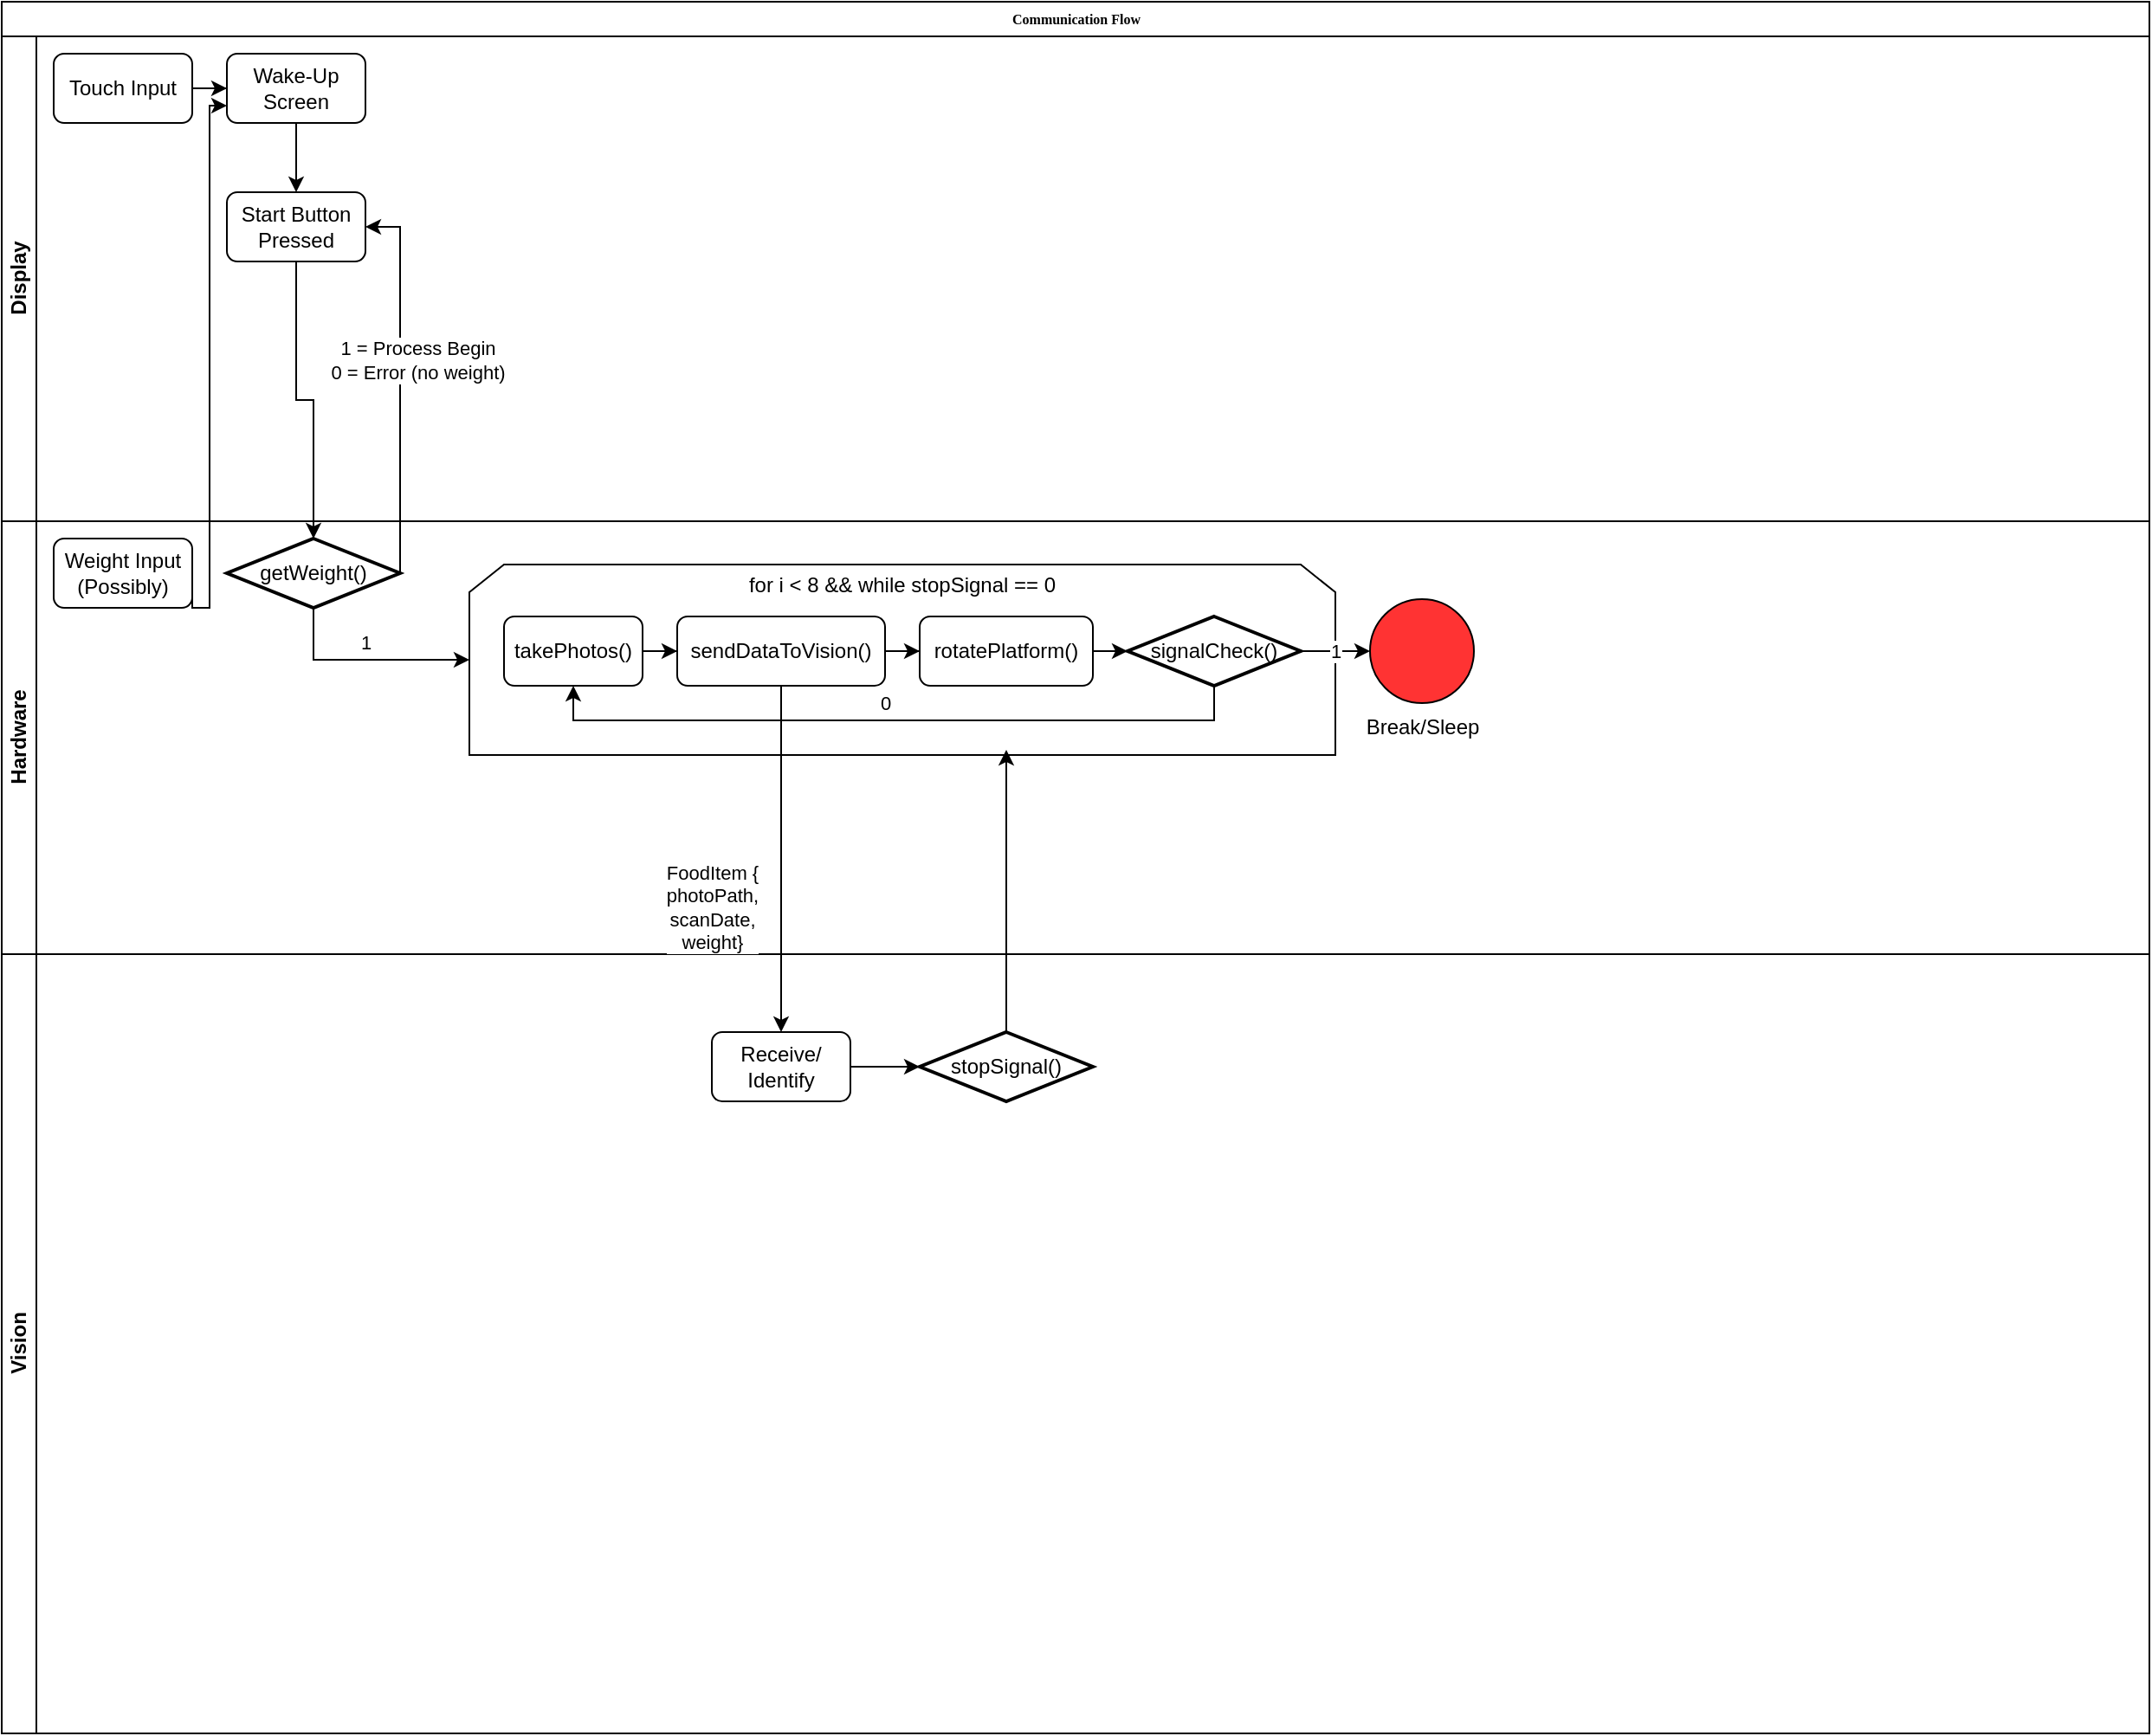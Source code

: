 <mxfile version="26.0.14">
  <diagram name="Page-1" id="c7488fd3-1785-93aa-aadb-54a6760d102a">
    <mxGraphModel dx="1969" dy="919" grid="1" gridSize="10" guides="1" tooltips="1" connect="1" arrows="1" fold="1" page="1" pageScale="1" pageWidth="1100" pageHeight="850" background="none" math="0" shadow="0">
      <root>
        <mxCell id="0" />
        <mxCell id="1" parent="0" />
        <mxCell id="2b4e8129b02d487f-1" value="Communication Flow" style="swimlane;html=1;childLayout=stackLayout;horizontal=1;startSize=20;horizontalStack=0;rounded=0;shadow=0;labelBackgroundColor=none;strokeWidth=1;fontFamily=Verdana;fontSize=8;align=center;" parent="1" vertex="1">
          <mxGeometry x="10" y="10" width="1240" height="1000" as="geometry" />
        </mxCell>
        <mxCell id="2b4e8129b02d487f-2" value="Display" style="swimlane;html=1;startSize=20;horizontal=0;" parent="2b4e8129b02d487f-1" vertex="1">
          <mxGeometry y="20" width="1240" height="280" as="geometry" />
        </mxCell>
        <mxCell id="snoJyz_RMj4-58Zv0lQL-7" value="" style="edgeStyle=orthogonalEdgeStyle;rounded=0;orthogonalLoop=1;jettySize=auto;html=1;" parent="2b4e8129b02d487f-2" source="snoJyz_RMj4-58Zv0lQL-3" target="snoJyz_RMj4-58Zv0lQL-6" edge="1">
          <mxGeometry relative="1" as="geometry" />
        </mxCell>
        <mxCell id="snoJyz_RMj4-58Zv0lQL-3" value="Touch Input" style="rounded=1;whiteSpace=wrap;html=1;" parent="2b4e8129b02d487f-2" vertex="1">
          <mxGeometry x="30" y="10" width="80" height="40" as="geometry" />
        </mxCell>
        <mxCell id="snoJyz_RMj4-58Zv0lQL-10" value="" style="edgeStyle=orthogonalEdgeStyle;rounded=0;orthogonalLoop=1;jettySize=auto;html=1;" parent="2b4e8129b02d487f-2" source="snoJyz_RMj4-58Zv0lQL-6" target="snoJyz_RMj4-58Zv0lQL-9" edge="1">
          <mxGeometry relative="1" as="geometry" />
        </mxCell>
        <mxCell id="snoJyz_RMj4-58Zv0lQL-6" value="Wake-Up Screen" style="rounded=1;whiteSpace=wrap;html=1;" parent="2b4e8129b02d487f-2" vertex="1">
          <mxGeometry x="130" y="10" width="80" height="40" as="geometry" />
        </mxCell>
        <mxCell id="snoJyz_RMj4-58Zv0lQL-9" value="Start Button Pressed" style="rounded=1;whiteSpace=wrap;html=1;" parent="2b4e8129b02d487f-2" vertex="1">
          <mxGeometry x="130" y="90" width="80" height="40" as="geometry" />
        </mxCell>
        <mxCell id="snoJyz_RMj4-58Zv0lQL-8" style="edgeStyle=orthogonalEdgeStyle;rounded=0;orthogonalLoop=1;jettySize=auto;html=1;exitX=1;exitY=0.5;exitDx=0;exitDy=0;entryX=0;entryY=0.75;entryDx=0;entryDy=0;" parent="2b4e8129b02d487f-1" source="snoJyz_RMj4-58Zv0lQL-5" target="snoJyz_RMj4-58Zv0lQL-6" edge="1">
          <mxGeometry relative="1" as="geometry">
            <Array as="points">
              <mxPoint x="120" y="350" />
              <mxPoint x="120" y="60" />
            </Array>
          </mxGeometry>
        </mxCell>
        <mxCell id="snoJyz_RMj4-58Zv0lQL-14" value="" style="edgeStyle=orthogonalEdgeStyle;rounded=0;orthogonalLoop=1;jettySize=auto;html=1;" parent="2b4e8129b02d487f-1" source="snoJyz_RMj4-58Zv0lQL-9" target="snoJyz_RMj4-58Zv0lQL-13" edge="1">
          <mxGeometry relative="1" as="geometry" />
        </mxCell>
        <mxCell id="snoJyz_RMj4-58Zv0lQL-15" style="edgeStyle=orthogonalEdgeStyle;rounded=0;orthogonalLoop=1;jettySize=auto;html=1;exitX=1;exitY=0.5;exitDx=0;exitDy=0;exitPerimeter=0;entryX=1;entryY=0.5;entryDx=0;entryDy=0;" parent="2b4e8129b02d487f-1" source="snoJyz_RMj4-58Zv0lQL-13" target="snoJyz_RMj4-58Zv0lQL-9" edge="1">
          <mxGeometry relative="1" as="geometry">
            <Array as="points">
              <mxPoint x="230" y="210" />
              <mxPoint x="230" y="130" />
            </Array>
          </mxGeometry>
        </mxCell>
        <mxCell id="snoJyz_RMj4-58Zv0lQL-16" value="1 = Process Begin&lt;div&gt;0 = Error (no weight)&lt;/div&gt;" style="edgeLabel;html=1;align=center;verticalAlign=middle;resizable=0;points=[];" parent="snoJyz_RMj4-58Zv0lQL-15" vertex="1" connectable="0">
          <mxGeometry x="0.316" y="1" relative="1" as="geometry">
            <mxPoint x="11" y="22" as="offset" />
          </mxGeometry>
        </mxCell>
        <mxCell id="2b4e8129b02d487f-3" value="Hardware" style="swimlane;html=1;startSize=20;horizontal=0;" parent="2b4e8129b02d487f-1" vertex="1">
          <mxGeometry y="300" width="1240" height="250" as="geometry" />
        </mxCell>
        <mxCell id="snoJyz_RMj4-58Zv0lQL-30" value="for i &amp;lt; 8 &amp;amp;&amp;amp; while stopSignal == 0&lt;div style=&quot;forced-color-adjust: none;&quot;&gt;&lt;br style=&quot;forced-color-adjust: none;&quot;&gt;&lt;/div&gt;&lt;div style=&quot;forced-color-adjust: none;&quot;&gt;&lt;br style=&quot;forced-color-adjust: none;&quot;&gt;&lt;/div&gt;&lt;div style=&quot;forced-color-adjust: none;&quot;&gt;&lt;br style=&quot;forced-color-adjust: none;&quot;&gt;&lt;/div&gt;&lt;div style=&quot;forced-color-adjust: none;&quot;&gt;&lt;br style=&quot;forced-color-adjust: none;&quot;&gt;&lt;/div&gt;&lt;div style=&quot;forced-color-adjust: none;&quot;&gt;&lt;br style=&quot;forced-color-adjust: none;&quot;&gt;&lt;/div&gt;&lt;div style=&quot;forced-color-adjust: none;&quot;&gt;&lt;br&gt;&lt;/div&gt;" style="shape=loopLimit;whiteSpace=wrap;html=1;" parent="2b4e8129b02d487f-3" vertex="1">
          <mxGeometry x="270" y="25" width="500" height="110" as="geometry" />
        </mxCell>
        <mxCell id="snoJyz_RMj4-58Zv0lQL-5" value="Weight Input&lt;div&gt;(Possibly)&lt;/div&gt;" style="rounded=1;whiteSpace=wrap;html=1;" parent="2b4e8129b02d487f-3" vertex="1">
          <mxGeometry x="30" y="10" width="80" height="40" as="geometry" />
        </mxCell>
        <mxCell id="snoJyz_RMj4-58Zv0lQL-31" style="edgeStyle=orthogonalEdgeStyle;rounded=0;orthogonalLoop=1;jettySize=auto;html=1;exitX=0.5;exitY=1;exitDx=0;exitDy=0;exitPerimeter=0;entryX=0;entryY=0.5;entryDx=0;entryDy=0;" parent="2b4e8129b02d487f-3" source="snoJyz_RMj4-58Zv0lQL-13" target="snoJyz_RMj4-58Zv0lQL-30" edge="1">
          <mxGeometry relative="1" as="geometry" />
        </mxCell>
        <mxCell id="snoJyz_RMj4-58Zv0lQL-32" value="1" style="edgeLabel;html=1;align=center;verticalAlign=middle;resizable=0;points=[];" parent="snoJyz_RMj4-58Zv0lQL-31" vertex="1" connectable="0">
          <mxGeometry x="-0.315" relative="1" as="geometry">
            <mxPoint x="19" y="-10" as="offset" />
          </mxGeometry>
        </mxCell>
        <mxCell id="snoJyz_RMj4-58Zv0lQL-13" value="getWeight()" style="strokeWidth=2;html=1;shape=mxgraph.flowchart.decision;whiteSpace=wrap;" parent="2b4e8129b02d487f-3" vertex="1">
          <mxGeometry x="130" y="10" width="100" height="40" as="geometry" />
        </mxCell>
        <mxCell id="snoJyz_RMj4-58Zv0lQL-24" value="" style="edgeStyle=orthogonalEdgeStyle;rounded=0;orthogonalLoop=1;jettySize=auto;html=1;" parent="2b4e8129b02d487f-3" source="snoJyz_RMj4-58Zv0lQL-21" target="snoJyz_RMj4-58Zv0lQL-22" edge="1">
          <mxGeometry relative="1" as="geometry" />
        </mxCell>
        <mxCell id="snoJyz_RMj4-58Zv0lQL-21" value="takePhotos()" style="rounded=1;whiteSpace=wrap;html=1;" parent="2b4e8129b02d487f-3" vertex="1">
          <mxGeometry x="290" y="55" width="80" height="40" as="geometry" />
        </mxCell>
        <mxCell id="snoJyz_RMj4-58Zv0lQL-25" value="" style="edgeStyle=orthogonalEdgeStyle;rounded=0;orthogonalLoop=1;jettySize=auto;html=1;" parent="2b4e8129b02d487f-3" source="snoJyz_RMj4-58Zv0lQL-22" target="snoJyz_RMj4-58Zv0lQL-23" edge="1">
          <mxGeometry relative="1" as="geometry" />
        </mxCell>
        <mxCell id="snoJyz_RMj4-58Zv0lQL-22" value="sendDataToVision()" style="rounded=1;whiteSpace=wrap;html=1;" parent="2b4e8129b02d487f-3" vertex="1">
          <mxGeometry x="390" y="55" width="120" height="40" as="geometry" />
        </mxCell>
        <mxCell id="snoJyz_RMj4-58Zv0lQL-34" value="" style="edgeStyle=orthogonalEdgeStyle;rounded=0;orthogonalLoop=1;jettySize=auto;html=1;" parent="2b4e8129b02d487f-3" source="snoJyz_RMj4-58Zv0lQL-23" target="snoJyz_RMj4-58Zv0lQL-28" edge="1">
          <mxGeometry relative="1" as="geometry" />
        </mxCell>
        <mxCell id="snoJyz_RMj4-58Zv0lQL-23" value="rotatePlatform()" style="rounded=1;whiteSpace=wrap;html=1;" parent="2b4e8129b02d487f-3" vertex="1">
          <mxGeometry x="530" y="55" width="100" height="40" as="geometry" />
        </mxCell>
        <mxCell id="snoJyz_RMj4-58Zv0lQL-35" value="0" style="edgeStyle=orthogonalEdgeStyle;rounded=0;orthogonalLoop=1;jettySize=auto;html=1;exitX=0.5;exitY=1;exitDx=0;exitDy=0;exitPerimeter=0;entryX=0.5;entryY=1;entryDx=0;entryDy=0;" parent="2b4e8129b02d487f-3" source="snoJyz_RMj4-58Zv0lQL-28" target="snoJyz_RMj4-58Zv0lQL-21" edge="1">
          <mxGeometry x="0.024" y="-10" relative="1" as="geometry">
            <mxPoint as="offset" />
          </mxGeometry>
        </mxCell>
        <mxCell id="snoJyz_RMj4-58Zv0lQL-37" value="1" style="edgeStyle=orthogonalEdgeStyle;rounded=0;orthogonalLoop=1;jettySize=auto;html=1;" parent="2b4e8129b02d487f-3" source="snoJyz_RMj4-58Zv0lQL-28" target="snoJyz_RMj4-58Zv0lQL-36" edge="1">
          <mxGeometry relative="1" as="geometry" />
        </mxCell>
        <mxCell id="snoJyz_RMj4-58Zv0lQL-28" value="signalCheck()" style="strokeWidth=2;html=1;shape=mxgraph.flowchart.decision;whiteSpace=wrap;" parent="2b4e8129b02d487f-3" vertex="1">
          <mxGeometry x="650" y="55" width="100" height="40" as="geometry" />
        </mxCell>
        <mxCell id="snoJyz_RMj4-58Zv0lQL-36" value="Break/Sleep" style="verticalLabelPosition=bottom;verticalAlign=top;html=1;shape=mxgraph.flowchart.on-page_reference;fillColor=light-dark(#FF3333,var(--ge-dark-color, #121212));" parent="2b4e8129b02d487f-3" vertex="1">
          <mxGeometry x="790" y="45" width="60" height="60" as="geometry" />
        </mxCell>
        <mxCell id="2b4e8129b02d487f-4" value="Vision" style="swimlane;html=1;startSize=20;horizontal=0;" parent="1" vertex="1">
          <mxGeometry x="10" y="560" width="1240" height="450" as="geometry" />
        </mxCell>
        <mxCell id="snoJyz_RMj4-58Zv0lQL-41" value="" style="edgeStyle=orthogonalEdgeStyle;rounded=0;orthogonalLoop=1;jettySize=auto;html=1;" parent="2b4e8129b02d487f-4" source="snoJyz_RMj4-58Zv0lQL-39" target="snoJyz_RMj4-58Zv0lQL-40" edge="1">
          <mxGeometry relative="1" as="geometry" />
        </mxCell>
        <mxCell id="snoJyz_RMj4-58Zv0lQL-39" value="Receive/ Identify" style="rounded=1;whiteSpace=wrap;html=1;" parent="2b4e8129b02d487f-4" vertex="1">
          <mxGeometry x="410" y="45" width="80" height="40" as="geometry" />
        </mxCell>
        <mxCell id="snoJyz_RMj4-58Zv0lQL-40" value="stopSignal()" style="strokeWidth=2;html=1;shape=mxgraph.flowchart.decision;whiteSpace=wrap;" parent="2b4e8129b02d487f-4" vertex="1">
          <mxGeometry x="530" y="45" width="100" height="40" as="geometry" />
        </mxCell>
        <mxCell id="snoJyz_RMj4-58Zv0lQL-42" value="FoodItem {&lt;div&gt;photoPath,&lt;/div&gt;&lt;div&gt;scanDate,&lt;/div&gt;&lt;div&gt;weight}&lt;/div&gt;" style="edgeStyle=orthogonalEdgeStyle;rounded=0;orthogonalLoop=1;jettySize=auto;html=1;" parent="1" source="snoJyz_RMj4-58Zv0lQL-22" target="snoJyz_RMj4-58Zv0lQL-39" edge="1">
          <mxGeometry x="0.273" y="-40" relative="1" as="geometry">
            <mxPoint as="offset" />
          </mxGeometry>
        </mxCell>
        <mxCell id="m5i3Me-vpsRj_K2Eb4le-1" style="edgeStyle=orthogonalEdgeStyle;rounded=0;orthogonalLoop=1;jettySize=auto;html=1;exitX=0.5;exitY=0;exitDx=0;exitDy=0;exitPerimeter=0;entryX=0.62;entryY=0.973;entryDx=0;entryDy=0;entryPerimeter=0;" parent="1" source="snoJyz_RMj4-58Zv0lQL-40" target="snoJyz_RMj4-58Zv0lQL-30" edge="1">
          <mxGeometry relative="1" as="geometry" />
        </mxCell>
      </root>
    </mxGraphModel>
  </diagram>
</mxfile>
